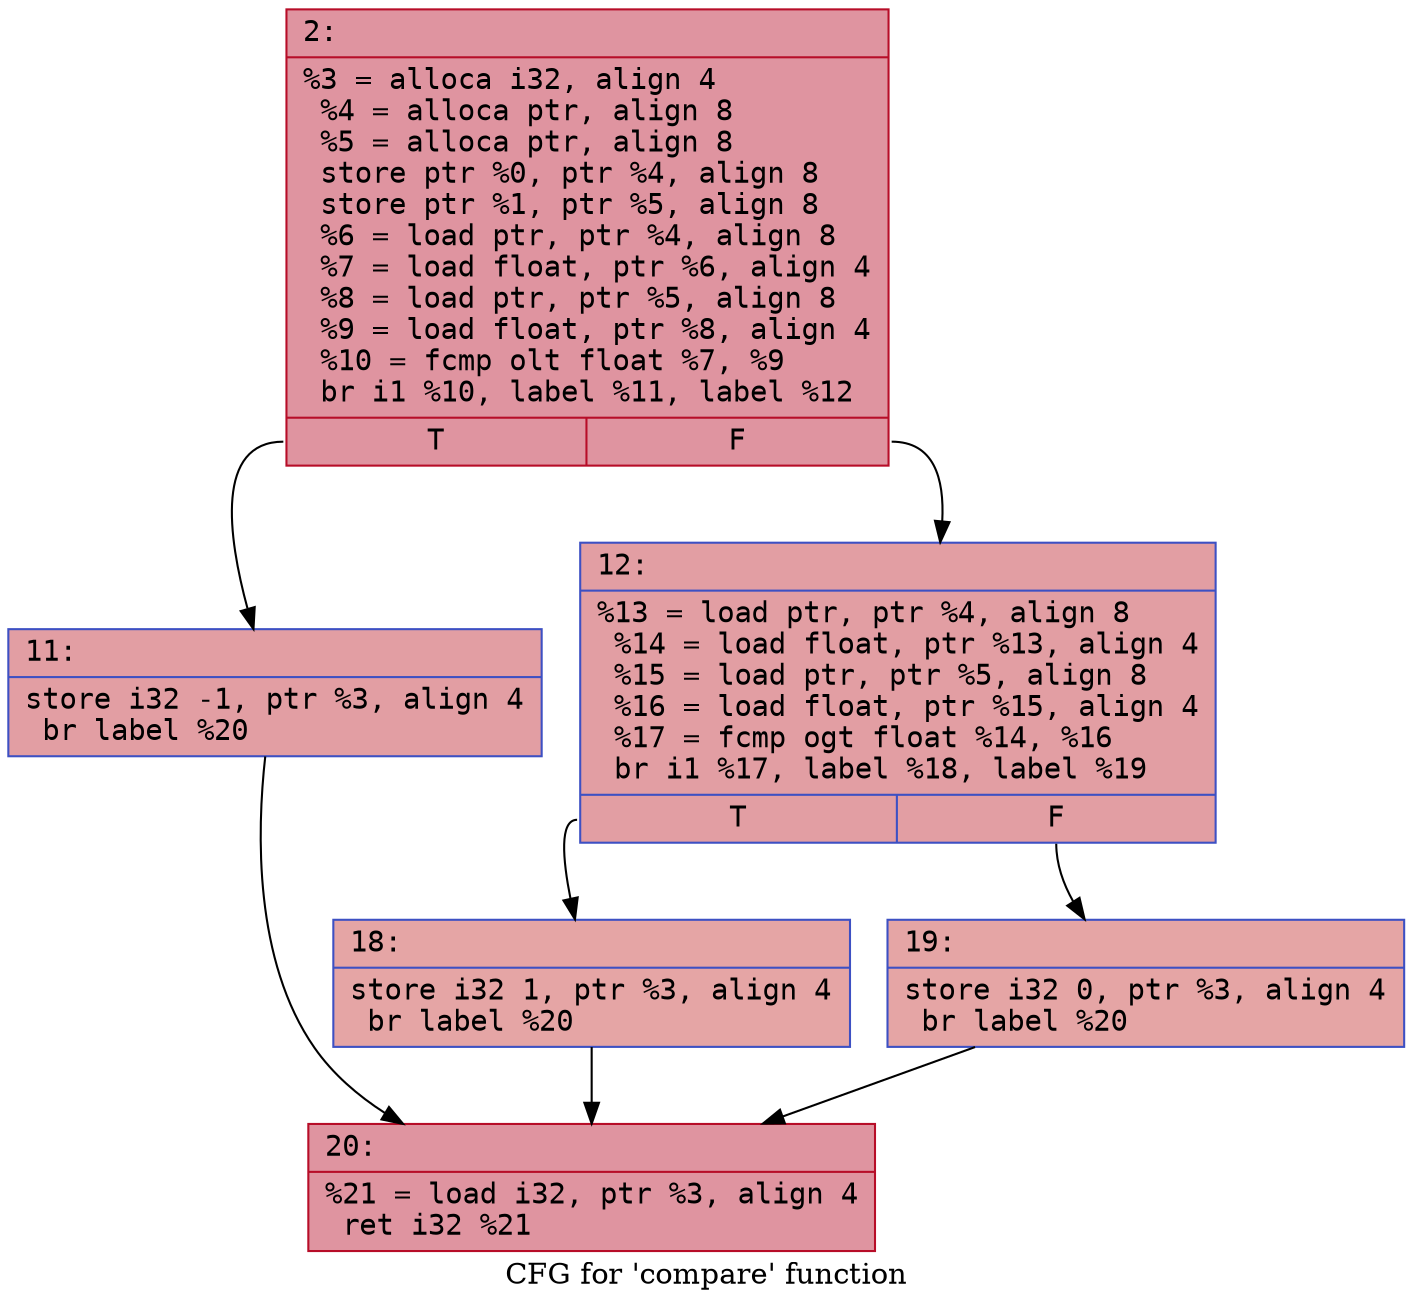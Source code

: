 digraph "CFG for 'compare' function" {
	label="CFG for 'compare' function";

	Node0x600000a2e1c0 [shape=record,color="#b70d28ff", style=filled, fillcolor="#b70d2870" fontname="Courier",label="{2:\l|  %3 = alloca i32, align 4\l  %4 = alloca ptr, align 8\l  %5 = alloca ptr, align 8\l  store ptr %0, ptr %4, align 8\l  store ptr %1, ptr %5, align 8\l  %6 = load ptr, ptr %4, align 8\l  %7 = load float, ptr %6, align 4\l  %8 = load ptr, ptr %5, align 8\l  %9 = load float, ptr %8, align 4\l  %10 = fcmp olt float %7, %9\l  br i1 %10, label %11, label %12\l|{<s0>T|<s1>F}}"];
	Node0x600000a2e1c0:s0 -> Node0x600000a2e210[tooltip="2 -> 11\nProbability 50.00%" ];
	Node0x600000a2e1c0:s1 -> Node0x600000a2e260[tooltip="2 -> 12\nProbability 50.00%" ];
	Node0x600000a2e210 [shape=record,color="#3d50c3ff", style=filled, fillcolor="#be242e70" fontname="Courier",label="{11:\l|  store i32 -1, ptr %3, align 4\l  br label %20\l}"];
	Node0x600000a2e210 -> Node0x600000a2e350[tooltip="11 -> 20\nProbability 100.00%" ];
	Node0x600000a2e260 [shape=record,color="#3d50c3ff", style=filled, fillcolor="#be242e70" fontname="Courier",label="{12:\l|  %13 = load ptr, ptr %4, align 8\l  %14 = load float, ptr %13, align 4\l  %15 = load ptr, ptr %5, align 8\l  %16 = load float, ptr %15, align 4\l  %17 = fcmp ogt float %14, %16\l  br i1 %17, label %18, label %19\l|{<s0>T|<s1>F}}"];
	Node0x600000a2e260:s0 -> Node0x600000a2e2b0[tooltip="12 -> 18\nProbability 50.00%" ];
	Node0x600000a2e260:s1 -> Node0x600000a2e300[tooltip="12 -> 19\nProbability 50.00%" ];
	Node0x600000a2e2b0 [shape=record,color="#3d50c3ff", style=filled, fillcolor="#c5333470" fontname="Courier",label="{18:\l|  store i32 1, ptr %3, align 4\l  br label %20\l}"];
	Node0x600000a2e2b0 -> Node0x600000a2e350[tooltip="18 -> 20\nProbability 100.00%" ];
	Node0x600000a2e300 [shape=record,color="#3d50c3ff", style=filled, fillcolor="#c5333470" fontname="Courier",label="{19:\l|  store i32 0, ptr %3, align 4\l  br label %20\l}"];
	Node0x600000a2e300 -> Node0x600000a2e350[tooltip="19 -> 20\nProbability 100.00%" ];
	Node0x600000a2e350 [shape=record,color="#b70d28ff", style=filled, fillcolor="#b70d2870" fontname="Courier",label="{20:\l|  %21 = load i32, ptr %3, align 4\l  ret i32 %21\l}"];
}
